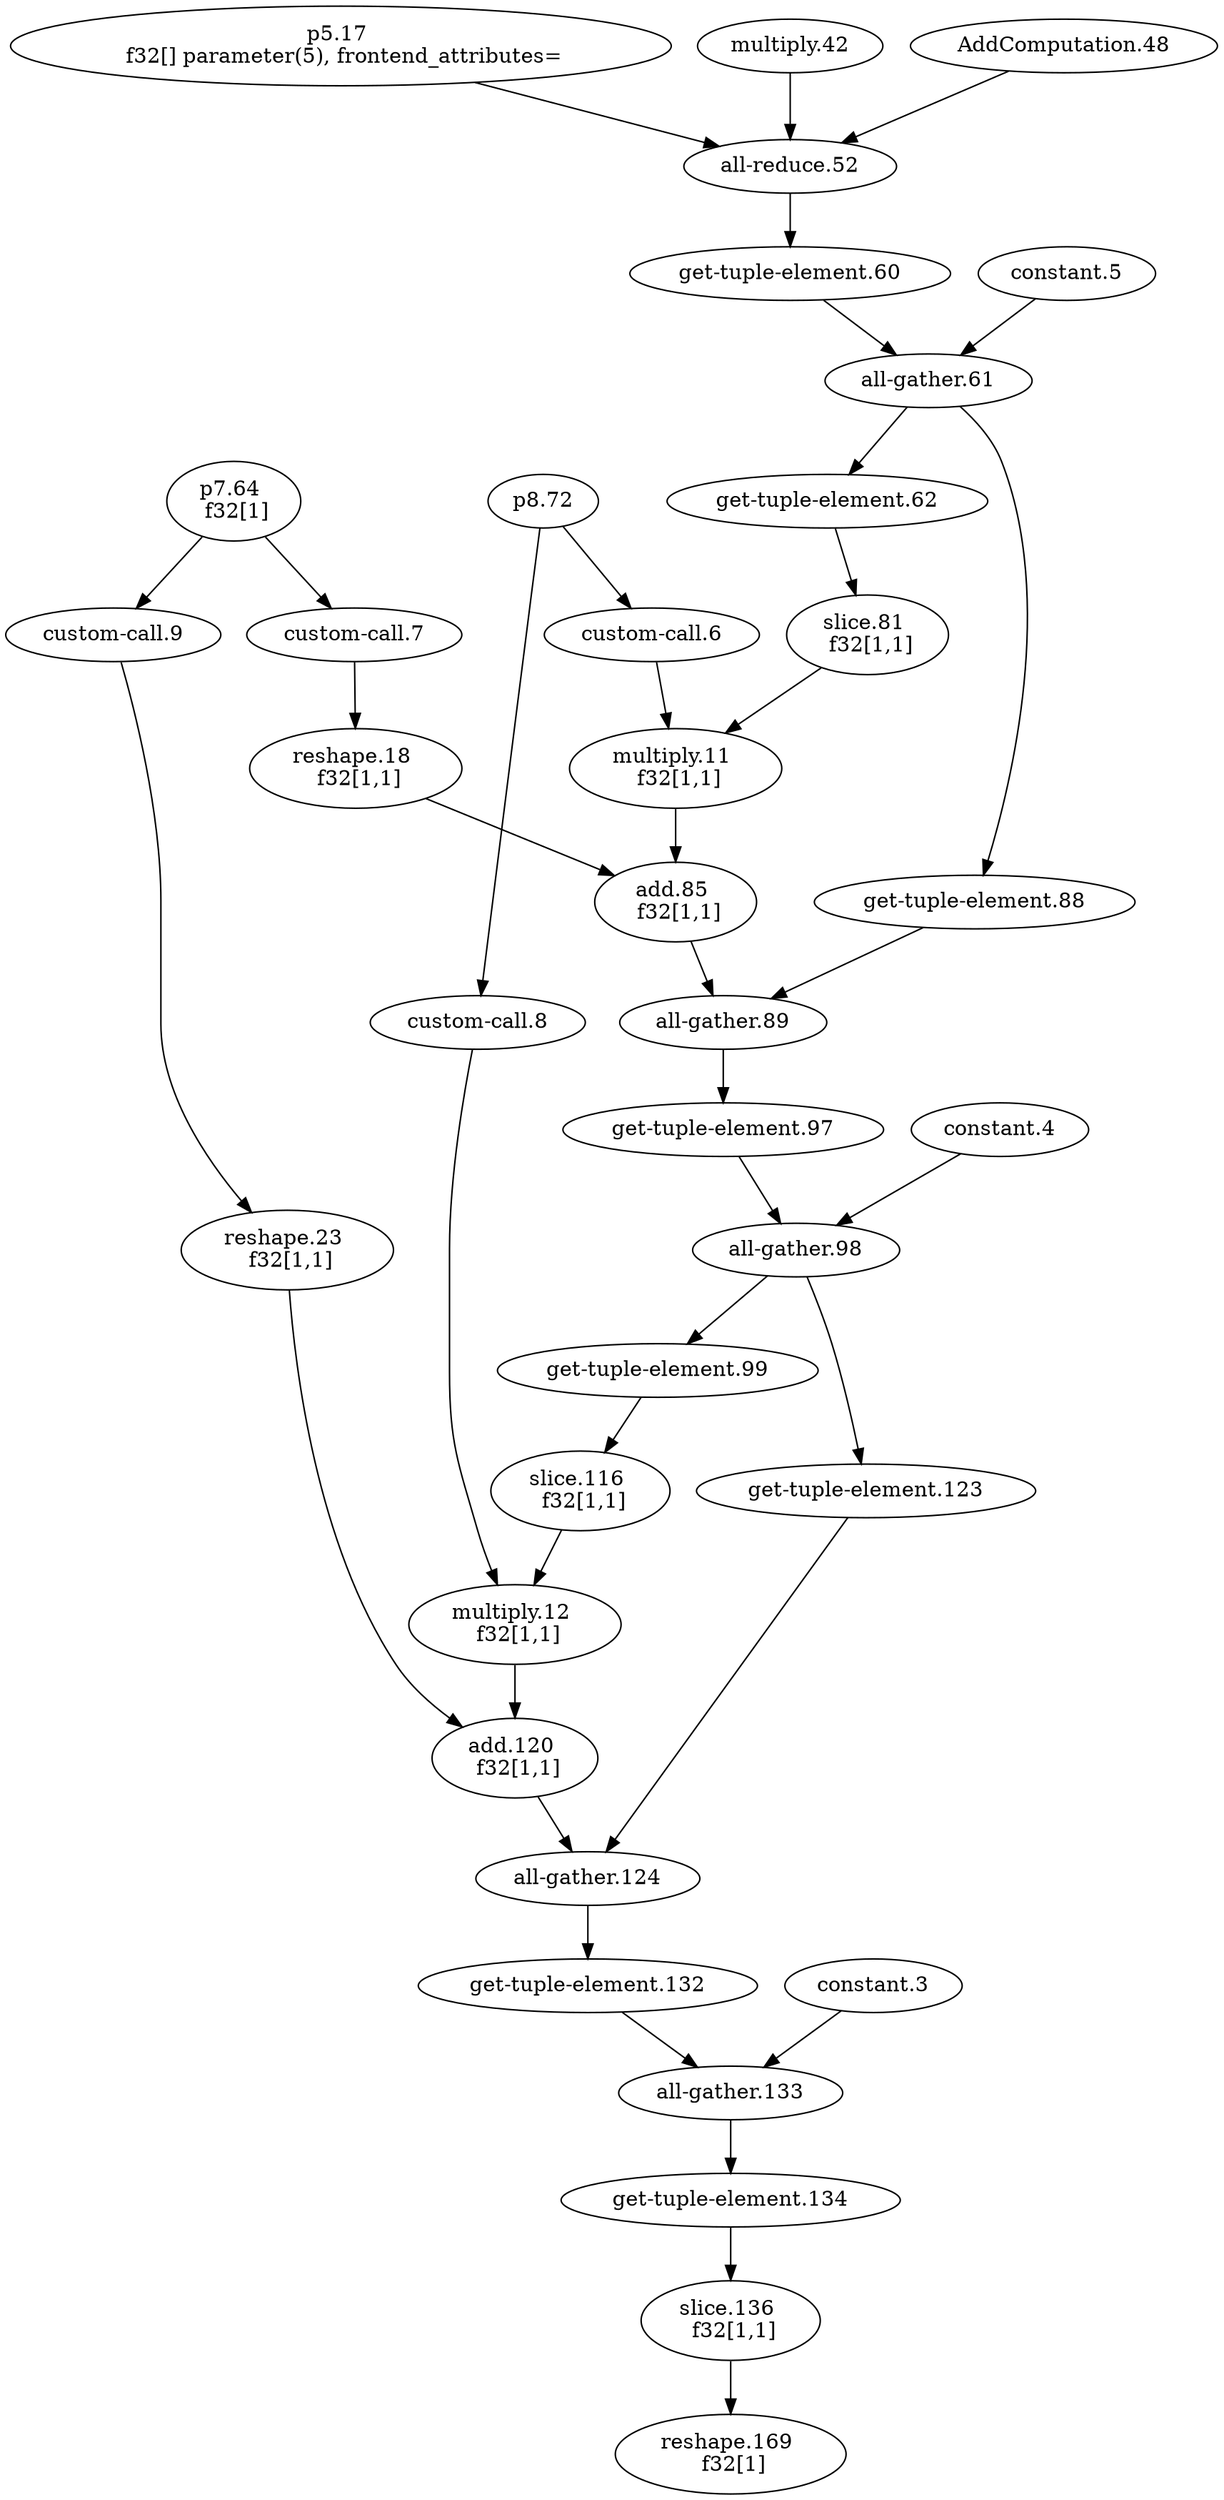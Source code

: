 digraph HloModule { 
	"p5.17" [label="p5.17 \n f32[] parameter(5), frontend_attributes="];
	"slice.81" [label="slice.81 \n f32[1,1]"];
	"multiply.11" [label="multiply.11 \n f32[1,1]"];
	"p7.64" [label="p7.64 \n f32[1]"];
	"reshape.18" [label="reshape.18 \n f32[1,1]"];
	"add.85" [label="add.85 \n f32[1,1]"];
	"slice.116" [label="slice.116 \n f32[1,1]"];
	"multiply.12" [label="multiply.12 \n f32[1,1]"];
	"reshape.23" [label="reshape.23 \n f32[1,1]"];
	"add.120" [label="add.120 \n f32[1,1]"];
	"slice.136" [label="slice.136 \n f32[1,1]"];
	"reshape.169" [label="reshape.169 \n f32[1]"]; 
 	"multiply.42" -> "all-reduce.52";
	"p5.17" -> "all-reduce.52";
	"AddComputation.48" -> "all-reduce.52";
	"all-reduce.52" -> "get-tuple-element.60";
	"constant.5" -> "all-gather.61";
	"get-tuple-element.60" -> "all-gather.61";
	"all-gather.61" -> "get-tuple-element.62";
	"get-tuple-element.62" -> "slice.81";
	"p8.72" -> "custom-call.6";
	"slice.81" -> "multiply.11";
	"custom-call.6" -> "multiply.11";
	"p7.64" -> "custom-call.7";
	"custom-call.7" -> "reshape.18";
	"multiply.11" -> "add.85";
	"reshape.18" -> "add.85";
	"all-gather.61" -> "get-tuple-element.88";
	"add.85" -> "all-gather.89";
	"get-tuple-element.88" -> "all-gather.89";
	"all-gather.89" -> "get-tuple-element.97";
	"constant.4" -> "all-gather.98";
	"get-tuple-element.97" -> "all-gather.98";
	"all-gather.98" -> "get-tuple-element.99";
	"get-tuple-element.99" -> "slice.116";
	"p8.72" -> "custom-call.8";
	"slice.116" -> "multiply.12";
	"custom-call.8" -> "multiply.12";
	"p7.64" -> "custom-call.9";
	"custom-call.9" -> "reshape.23";
	"multiply.12" -> "add.120";
	"reshape.23" -> "add.120";
	"all-gather.98" -> "get-tuple-element.123";
	"add.120" -> "all-gather.124";
	"get-tuple-element.123" -> "all-gather.124";
	"all-gather.124" -> "get-tuple-element.132";
	"constant.3" -> "all-gather.133";
	"get-tuple-element.132" -> "all-gather.133";
	"all-gather.133" -> "get-tuple-element.134";
	"get-tuple-element.134" -> "slice.136";
	"slice.136" -> "reshape.169";
 }